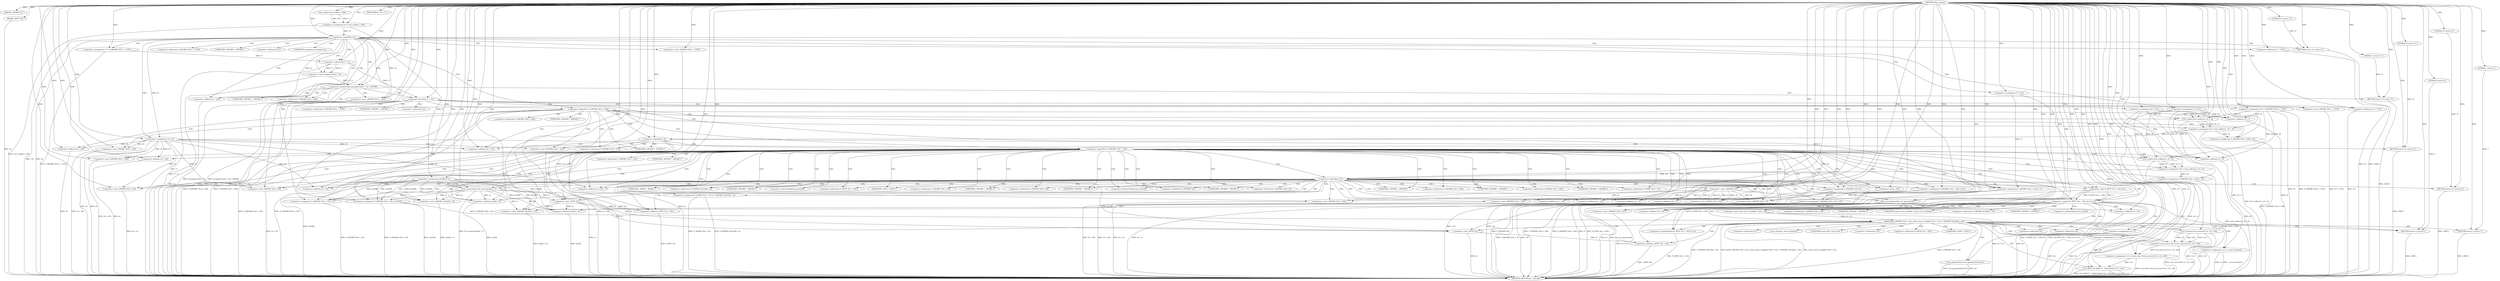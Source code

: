 digraph tftp_connect {  
"1000111" [label = "(METHOD,tftp_connect)" ]
"1000390" [label = "(METHOD_RETURN,int __fastcall)" ]
"1000112" [label = "(PARAM,_DWORD *a1)" ]
"1000113" [label = "(PARAM,_BYTE *a2)" ]
"1000125" [label = "(<operator>.assignment,v4 = Curl_ccalloc(1, 336))" ]
"1000127" [label = "(Curl_ccalloc,Curl_ccalloc(1, 336))" ]
"1000130" [label = "(<operator>.assignment,a1[188] = v4)" ]
"1000136" [label = "(<operator>.logicalNot,!v4)" ]
"1000138" [label = "(RETURN,return 27;,return 27;)" ]
"1000139" [label = "(LITERAL,27,return 27;)" ]
"1000140" [label = "(<operator>.assignment,v6 = v4)" ]
"1000143" [label = "(<operator>.assignment,v7 = *(_DWORD *)(*a1 + 1576))" ]
"1000146" [label = "(<operator>.cast,(_DWORD *)(*a1 + 1576))" ]
"1000148" [label = "(<operator>.addition,*a1 + 1576)" ]
"1000153" [label = "(IDENTIFIER,v7,if ( v7 ))" ]
"1000156" [label = "(<operator>.greaterThan,(unsigned int)(v7 - 8) > 0xFFB0)" ]
"1000157" [label = "(<operator>.cast,(unsigned int)(v7 - 8))" ]
"1000159" [label = "(<operator>.subtraction,v7 - 8)" ]
"1000163" [label = "(RETURN,return 71;,return 71;)" ]
"1000164" [label = "(LITERAL,71,return 71;)" ]
"1000166" [label = "(<operator>.lessThan,v7 < 512)" ]
"1000169" [label = "(<operator>.assignment,v8 = 512)" ]
"1000173" [label = "(<operator>.assignment,v8 = *(_DWORD *)(*a1 + 1576))" ]
"1000176" [label = "(<operator>.cast,(_DWORD *)(*a1 + 1576))" ]
"1000178" [label = "(<operator>.addition,*a1 + 1576)" ]
"1000184" [label = "(<operator>.assignment,v7 = 512)" ]
"1000187" [label = "(<operator>.assignment,v8 = 512)" ]
"1000191" [label = "(<operator>.logicalNot,!*(_DWORD *)(v4 + 328))" ]
"1000193" [label = "(<operator>.cast,(_DWORD *)(v4 + 328))" ]
"1000195" [label = "(<operator>.addition,v4 + 328)" ]
"1000199" [label = "(<operator>.assignment,v9 = Curl_ccalloc(1u, v8 + 4))" ]
"1000201" [label = "(Curl_ccalloc,Curl_ccalloc(1u, v8 + 4))" ]
"1000203" [label = "(<operator>.addition,v8 + 4)" ]
"1000206" [label = "(<operator>.assignment,*(_DWORD *)(v6 + 328) = v9)" ]
"1000208" [label = "(<operator>.cast,(_DWORD *)(v6 + 328))" ]
"1000210" [label = "(<operator>.addition,v6 + 328)" ]
"1000215" [label = "(<operator>.logicalNot,!v9)" ]
"1000217" [label = "(RETURN,return 27;,return 27;)" ]
"1000218" [label = "(LITERAL,27,return 27;)" ]
"1000220" [label = "(<operator>.logicalNot,!*(_DWORD *)(v6 + 332))" ]
"1000222" [label = "(<operator>.cast,(_DWORD *)(v6 + 332))" ]
"1000224" [label = "(<operator>.addition,v6 + 332)" ]
"1000228" [label = "(<operator>.assignment,v10 = Curl_ccalloc(1u, v8 + 4))" ]
"1000230" [label = "(Curl_ccalloc,Curl_ccalloc(1u, v8 + 4))" ]
"1000232" [label = "(<operator>.addition,v8 + 4)" ]
"1000235" [label = "(<operator>.assignment,*(_DWORD *)(v6 + 332) = v10)" ]
"1000237" [label = "(<operator>.cast,(_DWORD *)(v6 + 332))" ]
"1000239" [label = "(<operator>.addition,v6 + 332)" ]
"1000244" [label = "(<operator>.logicalNot,!v10)" ]
"1000246" [label = "(RETURN,return 27;,return 27;)" ]
"1000247" [label = "(LITERAL,27,return 27;)" ]
"1000248" [label = "(Curl_conncontrol,Curl_conncontrol(a1, 1))" ]
"1000251" [label = "(<operator>.assignment,*(_DWORD *)(v6 + 16) = a1)" ]
"1000253" [label = "(<operator>.cast,(_DWORD *)(v6 + 16))" ]
"1000255" [label = "(<operator>.addition,v6 + 16)" ]
"1000259" [label = "(<operator>.assignment,*(_DWORD *)(v6 + 20) = a1[105])" ]
"1000261" [label = "(<operator>.cast,(_DWORD *)(v6 + 20))" ]
"1000263" [label = "(<operator>.addition,v6 + 20)" ]
"1000269" [label = "(<operator>.assignment,*(_DWORD *)v6 = 0)" ]
"1000271" [label = "(<operator>.cast,(_DWORD *)v6)" ]
"1000275" [label = "(<operator>.assignment,*(_DWORD *)(v6 + 8) = -100)" ]
"1000277" [label = "(<operator>.cast,(_DWORD *)(v6 + 8))" ]
"1000279" [label = "(<operator>.addition,v6 + 8)" ]
"1000282" [label = "(<operator>.minus,-100)" ]
"1000284" [label = "(<operator>.assignment,*(_DWORD *)(v6 + 320) = 512)" ]
"1000286" [label = "(<operator>.cast,(_DWORD *)(v6 + 320))" ]
"1000288" [label = "(<operator>.addition,v6 + 320)" ]
"1000292" [label = "(<operator>.assignment,*(_DWORD *)(v6 + 324) = v7)" ]
"1000294" [label = "(<operator>.cast,(_DWORD *)(v6 + 324))" ]
"1000296" [label = "(<operator>.addition,v6 + 324)" ]
"1000300" [label = "(<operator>.assignment,*(_WORD *)(v6 + 52) = *(_DWORD *)(a1[20] + 4))" ]
"1000302" [label = "(<operator>.cast,(_WORD *)(v6 + 52))" ]
"1000304" [label = "(<operator>.addition,v6 + 52)" ]
"1000308" [label = "(<operator>.cast,(_DWORD *)(a1[20] + 4))" ]
"1000310" [label = "(<operator>.addition,a1[20] + 4)" ]
"1000315" [label = "(tftp_set_timeouts,tftp_set_timeouts(v6))" ]
"1000318" [label = "(<operator>.equals,(*((_BYTE *)a1 + 591) & 2) == 0)" ]
"1000319" [label = "(<operator>.and,*((_BYTE *)a1 + 591) & 2)" ]
"1000321" [label = "(<operator>.addition,(_BYTE *)a1 + 591)" ]
"1000322" [label = "(<operator>.cast,(_BYTE *)a1)" ]
"1000330" [label = "(bind,bind(*(_DWORD *)(v6 + 20), (const struct sockaddr *)(v6 + 52), *(_DWORD *)(a1[20] + 16)))" ]
"1000332" [label = "(<operator>.cast,(_DWORD *)(v6 + 20))" ]
"1000334" [label = "(<operator>.addition,v6 + 20)" ]
"1000337" [label = "(<operator>.cast,(const struct sockaddr *)(v6 + 52))" ]
"1000339" [label = "(<operator>.addition,v6 + 52)" ]
"1000343" [label = "(<operator>.cast,(_DWORD *)(a1[20] + 16))" ]
"1000345" [label = "(<operator>.addition,a1[20] + 16)" ]
"1000351" [label = "(<operator>.assignment,v11 = *a1)" ]
"1000355" [label = "(<operator>.assignment,v12 = _errno_location())" ]
"1000358" [label = "(<operator>.assignment,v13 = (const char *)Curl_strerror(*v12, v14, 128))" ]
"1000360" [label = "(<operator>.cast,(const char *)Curl_strerror(*v12, v14, 128))" ]
"1000362" [label = "(Curl_strerror,Curl_strerror(*v12, v14, 128))" ]
"1000367" [label = "(Curl_failf,Curl_failf(v11, \"bind() failed; %s\", v13))" ]
"1000371" [label = "(RETURN,return 7;,return 7;)" ]
"1000372" [label = "(LITERAL,7,return 7;)" ]
"1000373" [label = "(<operators>.assignmentOr,*((_BYTE *)a1 + 591) |= 2u)" ]
"1000375" [label = "(<operator>.addition,(_BYTE *)a1 + 591)" ]
"1000376" [label = "(<operator>.cast,(_BYTE *)a1)" ]
"1000381" [label = "(Curl_pgrsStartNow,Curl_pgrsStartNow(*a1))" ]
"1000384" [label = "(<operator>.assignment,*a2 = 1)" ]
"1000388" [label = "(RETURN,return 0;,return 0;)" ]
"1000389" [label = "(LITERAL,0,return 0;)" ]
"1000145" [label = "(<operator>.indirection,*(_DWORD *)(*a1 + 1576))" ]
"1000147" [label = "(UNKNOWN,_DWORD *,_DWORD *)" ]
"1000149" [label = "(<operator>.indirection,*a1)" ]
"1000158" [label = "(UNKNOWN,unsigned int,unsigned int)" ]
"1000175" [label = "(<operator>.indirection,*(_DWORD *)(*a1 + 1576))" ]
"1000177" [label = "(UNKNOWN,_DWORD *,_DWORD *)" ]
"1000179" [label = "(<operator>.indirection,*a1)" ]
"1000192" [label = "(<operator>.indirection,*(_DWORD *)(v4 + 328))" ]
"1000194" [label = "(UNKNOWN,_DWORD *,_DWORD *)" ]
"1000207" [label = "(<operator>.indirection,*(_DWORD *)(v6 + 328))" ]
"1000209" [label = "(UNKNOWN,_DWORD *,_DWORD *)" ]
"1000221" [label = "(<operator>.indirection,*(_DWORD *)(v6 + 332))" ]
"1000223" [label = "(UNKNOWN,_DWORD *,_DWORD *)" ]
"1000236" [label = "(<operator>.indirection,*(_DWORD *)(v6 + 332))" ]
"1000238" [label = "(UNKNOWN,_DWORD *,_DWORD *)" ]
"1000252" [label = "(<operator>.indirection,*(_DWORD *)(v6 + 16))" ]
"1000254" [label = "(UNKNOWN,_DWORD *,_DWORD *)" ]
"1000260" [label = "(<operator>.indirection,*(_DWORD *)(v6 + 20))" ]
"1000262" [label = "(UNKNOWN,_DWORD *,_DWORD *)" ]
"1000266" [label = "(<operator>.indirectIndexAccess,a1[105])" ]
"1000270" [label = "(<operator>.indirection,*(_DWORD *)v6)" ]
"1000272" [label = "(UNKNOWN,_DWORD *,_DWORD *)" ]
"1000276" [label = "(<operator>.indirection,*(_DWORD *)(v6 + 8))" ]
"1000278" [label = "(UNKNOWN,_DWORD *,_DWORD *)" ]
"1000285" [label = "(<operator>.indirection,*(_DWORD *)(v6 + 320))" ]
"1000287" [label = "(UNKNOWN,_DWORD *,_DWORD *)" ]
"1000293" [label = "(<operator>.indirection,*(_DWORD *)(v6 + 324))" ]
"1000295" [label = "(UNKNOWN,_DWORD *,_DWORD *)" ]
"1000301" [label = "(<operator>.indirection,*(_WORD *)(v6 + 52))" ]
"1000303" [label = "(UNKNOWN,_WORD *,_WORD *)" ]
"1000307" [label = "(<operator>.indirection,*(_DWORD *)(a1[20] + 4))" ]
"1000309" [label = "(UNKNOWN,_DWORD *,_DWORD *)" ]
"1000311" [label = "(<operator>.indirectIndexAccess,a1[20])" ]
"1000320" [label = "(<operator>.indirection,*((_BYTE *)a1 + 591))" ]
"1000323" [label = "(UNKNOWN,_BYTE *,_BYTE *)" ]
"1000331" [label = "(<operator>.indirection,*(_DWORD *)(v6 + 20))" ]
"1000333" [label = "(UNKNOWN,_DWORD *,_DWORD *)" ]
"1000338" [label = "(UNKNOWN,const struct sockaddr *,const struct sockaddr *)" ]
"1000342" [label = "(<operator>.indirection,*(_DWORD *)(a1[20] + 16))" ]
"1000344" [label = "(UNKNOWN,_DWORD *,_DWORD *)" ]
"1000346" [label = "(<operator>.indirectIndexAccess,a1[20])" ]
"1000353" [label = "(<operator>.indirection,*a1)" ]
"1000357" [label = "(_errno_location,_errno_location())" ]
"1000361" [label = "(UNKNOWN,const char *,const char *)" ]
"1000363" [label = "(<operator>.indirection,*v12)" ]
"1000374" [label = "(<operator>.indirection,*((_BYTE *)a1 + 591))" ]
"1000377" [label = "(UNKNOWN,_BYTE *,_BYTE *)" ]
"1000382" [label = "(<operator>.indirection,*a1)" ]
"1000385" [label = "(<operator>.indirection,*a2)" ]
  "1000388" -> "1000390"  [ label = "DDG: <RET>"] 
  "1000138" -> "1000390"  [ label = "DDG: <RET>"] 
  "1000163" -> "1000390"  [ label = "DDG: <RET>"] 
  "1000371" -> "1000390"  [ label = "DDG: <RET>"] 
  "1000246" -> "1000390"  [ label = "DDG: <RET>"] 
  "1000220" -> "1000390"  [ label = "DDG: *(_DWORD *)(v6 + 332)"] 
  "1000259" -> "1000390"  [ label = "DDG: *(_DWORD *)(v6 + 20)"] 
  "1000166" -> "1000390"  [ label = "DDG: v7"] 
  "1000136" -> "1000390"  [ label = "DDG: !v4"] 
  "1000330" -> "1000390"  [ label = "DDG: *(_DWORD *)(a1[20] + 16)"] 
  "1000373" -> "1000390"  [ label = "DDG: *((_BYTE *)a1 + 591)"] 
  "1000113" -> "1000390"  [ label = "DDG: a2"] 
  "1000315" -> "1000390"  [ label = "DDG: v6"] 
  "1000191" -> "1000390"  [ label = "DDG: !*(_DWORD *)(v4 + 328)"] 
  "1000300" -> "1000390"  [ label = "DDG: *(_DWORD *)(a1[20] + 4)"] 
  "1000321" -> "1000390"  [ label = "DDG: (_BYTE *)a1"] 
  "1000125" -> "1000390"  [ label = "DDG: Curl_ccalloc(1, 336)"] 
  "1000201" -> "1000390"  [ label = "DDG: v8 + 4"] 
  "1000237" -> "1000390"  [ label = "DDG: v6 + 332"] 
  "1000166" -> "1000390"  [ label = "DDG: v7 < 512"] 
  "1000244" -> "1000390"  [ label = "DDG: !v10"] 
  "1000330" -> "1000390"  [ label = "DDG: bind(*(_DWORD *)(v6 + 20), (const struct sockaddr *)(v6 + 52), *(_DWORD *)(a1[20] + 16))"] 
  "1000351" -> "1000390"  [ label = "DDG: *a1"] 
  "1000318" -> "1000390"  [ label = "DDG: *((_BYTE *)a1 + 591) & 2"] 
  "1000173" -> "1000390"  [ label = "DDG: v8"] 
  "1000232" -> "1000390"  [ label = "DDG: v8"] 
  "1000330" -> "1000390"  [ label = "DDG: (const struct sockaddr *)(v6 + 52)"] 
  "1000140" -> "1000390"  [ label = "DDG: v4"] 
  "1000156" -> "1000390"  [ label = "DDG: (unsigned int)(v7 - 8)"] 
  "1000176" -> "1000390"  [ label = "DDG: *a1 + 1576"] 
  "1000332" -> "1000390"  [ label = "DDG: v6 + 20"] 
  "1000228" -> "1000390"  [ label = "DDG: Curl_ccalloc(1u, v8 + 4)"] 
  "1000210" -> "1000390"  [ label = "DDG: v6"] 
  "1000136" -> "1000390"  [ label = "DDG: v4"] 
  "1000220" -> "1000390"  [ label = "DDG: !*(_DWORD *)(v6 + 332)"] 
  "1000375" -> "1000390"  [ label = "DDG: (_BYTE *)a1"] 
  "1000355" -> "1000390"  [ label = "DDG: v12"] 
  "1000294" -> "1000390"  [ label = "DDG: v6 + 324"] 
  "1000381" -> "1000390"  [ label = "DDG: *a1"] 
  "1000319" -> "1000390"  [ label = "DDG: *((_BYTE *)a1 + 591)"] 
  "1000300" -> "1000390"  [ label = "DDG: *(_WORD *)(v6 + 52)"] 
  "1000367" -> "1000390"  [ label = "DDG: v13"] 
  "1000269" -> "1000390"  [ label = "DDG: *(_DWORD *)v6"] 
  "1000259" -> "1000390"  [ label = "DDG: a1[105]"] 
  "1000367" -> "1000390"  [ label = "DDG: v11"] 
  "1000362" -> "1000390"  [ label = "DDG: v14"] 
  "1000222" -> "1000390"  [ label = "DDG: v6 + 332"] 
  "1000148" -> "1000390"  [ label = "DDG: *a1"] 
  "1000343" -> "1000390"  [ label = "DDG: a1[20] + 16"] 
  "1000308" -> "1000390"  [ label = "DDG: a1[20] + 4"] 
  "1000203" -> "1000390"  [ label = "DDG: v8"] 
  "1000146" -> "1000390"  [ label = "DDG: *a1 + 1576"] 
  "1000235" -> "1000390"  [ label = "DDG: *(_DWORD *)(v6 + 332)"] 
  "1000275" -> "1000390"  [ label = "DDG: -100"] 
  "1000215" -> "1000390"  [ label = "DDG: !v9"] 
  "1000384" -> "1000390"  [ label = "DDG: *a2"] 
  "1000261" -> "1000390"  [ label = "DDG: v6 + 20"] 
  "1000302" -> "1000390"  [ label = "DDG: v6 + 52"] 
  "1000345" -> "1000390"  [ label = "DDG: a1[20]"] 
  "1000367" -> "1000390"  [ label = "DDG: Curl_failf(v11, \"bind() failed; %s\", v13)"] 
  "1000376" -> "1000390"  [ label = "DDG: a1"] 
  "1000292" -> "1000390"  [ label = "DDG: *(_DWORD *)(v6 + 324)"] 
  "1000230" -> "1000390"  [ label = "DDG: v8 + 4"] 
  "1000253" -> "1000390"  [ label = "DDG: v6 + 16"] 
  "1000184" -> "1000390"  [ label = "DDG: v7"] 
  "1000206" -> "1000390"  [ label = "DDG: *(_DWORD *)(v6 + 328)"] 
  "1000157" -> "1000390"  [ label = "DDG: v7 - 8"] 
  "1000286" -> "1000390"  [ label = "DDG: v6 + 320"] 
  "1000277" -> "1000390"  [ label = "DDG: v6 + 8"] 
  "1000130" -> "1000390"  [ label = "DDG: a1[188]"] 
  "1000248" -> "1000390"  [ label = "DDG: Curl_conncontrol(a1, 1)"] 
  "1000251" -> "1000390"  [ label = "DDG: *(_DWORD *)(v6 + 16)"] 
  "1000169" -> "1000390"  [ label = "DDG: v8"] 
  "1000310" -> "1000390"  [ label = "DDG: a1[20]"] 
  "1000187" -> "1000390"  [ label = "DDG: v8"] 
  "1000315" -> "1000390"  [ label = "DDG: tftp_set_timeouts(v6)"] 
  "1000140" -> "1000390"  [ label = "DDG: v6"] 
  "1000191" -> "1000390"  [ label = "DDG: *(_DWORD *)(v4 + 328)"] 
  "1000156" -> "1000390"  [ label = "DDG: (unsigned int)(v7 - 8) > 0xFFB0"] 
  "1000199" -> "1000390"  [ label = "DDG: Curl_ccalloc(1u, v8 + 4)"] 
  "1000178" -> "1000390"  [ label = "DDG: *a1"] 
  "1000195" -> "1000390"  [ label = "DDG: v4"] 
  "1000292" -> "1000390"  [ label = "DDG: v7"] 
  "1000337" -> "1000390"  [ label = "DDG: v6 + 52"] 
  "1000362" -> "1000390"  [ label = "DDG: *v12"] 
  "1000143" -> "1000390"  [ label = "DDG: *(_DWORD *)(*a1 + 1576)"] 
  "1000215" -> "1000390"  [ label = "DDG: v9"] 
  "1000355" -> "1000390"  [ label = "DDG: _errno_location()"] 
  "1000208" -> "1000390"  [ label = "DDG: v6 + 328"] 
  "1000159" -> "1000390"  [ label = "DDG: v7"] 
  "1000339" -> "1000390"  [ label = "DDG: v6"] 
  "1000193" -> "1000390"  [ label = "DDG: v4 + 328"] 
  "1000318" -> "1000390"  [ label = "DDG: (*((_BYTE *)a1 + 591) & 2) == 0"] 
  "1000173" -> "1000390"  [ label = "DDG: *(_DWORD *)(*a1 + 1576)"] 
  "1000275" -> "1000390"  [ label = "DDG: *(_DWORD *)(v6 + 8)"] 
  "1000239" -> "1000390"  [ label = "DDG: v6"] 
  "1000322" -> "1000390"  [ label = "DDG: a1"] 
  "1000244" -> "1000390"  [ label = "DDG: v10"] 
  "1000381" -> "1000390"  [ label = "DDG: Curl_pgrsStartNow(*a1)"] 
  "1000360" -> "1000390"  [ label = "DDG: Curl_strerror(*v12, v14, 128)"] 
  "1000284" -> "1000390"  [ label = "DDG: *(_DWORD *)(v6 + 320)"] 
  "1000358" -> "1000390"  [ label = "DDG: (const char *)Curl_strerror(*v12, v14, 128)"] 
  "1000330" -> "1000390"  [ label = "DDG: *(_DWORD *)(v6 + 20)"] 
  "1000217" -> "1000390"  [ label = "DDG: <RET>"] 
  "1000111" -> "1000112"  [ label = "DDG: "] 
  "1000111" -> "1000113"  [ label = "DDG: "] 
  "1000127" -> "1000125"  [ label = "DDG: 1"] 
  "1000127" -> "1000125"  [ label = "DDG: 336"] 
  "1000111" -> "1000125"  [ label = "DDG: "] 
  "1000111" -> "1000127"  [ label = "DDG: "] 
  "1000125" -> "1000130"  [ label = "DDG: v4"] 
  "1000111" -> "1000130"  [ label = "DDG: "] 
  "1000111" -> "1000136"  [ label = "DDG: "] 
  "1000125" -> "1000136"  [ label = "DDG: v4"] 
  "1000139" -> "1000138"  [ label = "DDG: 27"] 
  "1000111" -> "1000138"  [ label = "DDG: "] 
  "1000111" -> "1000139"  [ label = "DDG: "] 
  "1000136" -> "1000140"  [ label = "DDG: v4"] 
  "1000111" -> "1000140"  [ label = "DDG: "] 
  "1000111" -> "1000143"  [ label = "DDG: "] 
  "1000111" -> "1000146"  [ label = "DDG: "] 
  "1000111" -> "1000148"  [ label = "DDG: "] 
  "1000111" -> "1000153"  [ label = "DDG: "] 
  "1000157" -> "1000156"  [ label = "DDG: v7 - 8"] 
  "1000159" -> "1000157"  [ label = "DDG: v7"] 
  "1000159" -> "1000157"  [ label = "DDG: 8"] 
  "1000143" -> "1000159"  [ label = "DDG: v7"] 
  "1000111" -> "1000159"  [ label = "DDG: "] 
  "1000111" -> "1000156"  [ label = "DDG: "] 
  "1000164" -> "1000163"  [ label = "DDG: 71"] 
  "1000111" -> "1000163"  [ label = "DDG: "] 
  "1000111" -> "1000164"  [ label = "DDG: "] 
  "1000159" -> "1000166"  [ label = "DDG: v7"] 
  "1000111" -> "1000166"  [ label = "DDG: "] 
  "1000111" -> "1000169"  [ label = "DDG: "] 
  "1000111" -> "1000173"  [ label = "DDG: "] 
  "1000111" -> "1000176"  [ label = "DDG: "] 
  "1000111" -> "1000178"  [ label = "DDG: "] 
  "1000111" -> "1000184"  [ label = "DDG: "] 
  "1000111" -> "1000187"  [ label = "DDG: "] 
  "1000111" -> "1000193"  [ label = "DDG: "] 
  "1000136" -> "1000193"  [ label = "DDG: v4"] 
  "1000111" -> "1000195"  [ label = "DDG: "] 
  "1000136" -> "1000195"  [ label = "DDG: v4"] 
  "1000201" -> "1000199"  [ label = "DDG: 1u"] 
  "1000201" -> "1000199"  [ label = "DDG: v8 + 4"] 
  "1000111" -> "1000199"  [ label = "DDG: "] 
  "1000111" -> "1000201"  [ label = "DDG: "] 
  "1000173" -> "1000201"  [ label = "DDG: v8"] 
  "1000169" -> "1000201"  [ label = "DDG: v8"] 
  "1000187" -> "1000201"  [ label = "DDG: v8"] 
  "1000173" -> "1000203"  [ label = "DDG: v8"] 
  "1000169" -> "1000203"  [ label = "DDG: v8"] 
  "1000187" -> "1000203"  [ label = "DDG: v8"] 
  "1000111" -> "1000203"  [ label = "DDG: "] 
  "1000199" -> "1000206"  [ label = "DDG: v9"] 
  "1000111" -> "1000206"  [ label = "DDG: "] 
  "1000140" -> "1000208"  [ label = "DDG: v6"] 
  "1000111" -> "1000208"  [ label = "DDG: "] 
  "1000140" -> "1000210"  [ label = "DDG: v6"] 
  "1000111" -> "1000210"  [ label = "DDG: "] 
  "1000111" -> "1000215"  [ label = "DDG: "] 
  "1000199" -> "1000215"  [ label = "DDG: v9"] 
  "1000218" -> "1000217"  [ label = "DDG: 27"] 
  "1000111" -> "1000217"  [ label = "DDG: "] 
  "1000111" -> "1000218"  [ label = "DDG: "] 
  "1000140" -> "1000222"  [ label = "DDG: v6"] 
  "1000111" -> "1000222"  [ label = "DDG: "] 
  "1000140" -> "1000224"  [ label = "DDG: v6"] 
  "1000111" -> "1000224"  [ label = "DDG: "] 
  "1000230" -> "1000228"  [ label = "DDG: 1u"] 
  "1000230" -> "1000228"  [ label = "DDG: v8 + 4"] 
  "1000111" -> "1000228"  [ label = "DDG: "] 
  "1000111" -> "1000230"  [ label = "DDG: "] 
  "1000173" -> "1000230"  [ label = "DDG: v8"] 
  "1000169" -> "1000230"  [ label = "DDG: v8"] 
  "1000187" -> "1000230"  [ label = "DDG: v8"] 
  "1000173" -> "1000232"  [ label = "DDG: v8"] 
  "1000169" -> "1000232"  [ label = "DDG: v8"] 
  "1000187" -> "1000232"  [ label = "DDG: v8"] 
  "1000111" -> "1000232"  [ label = "DDG: "] 
  "1000228" -> "1000235"  [ label = "DDG: v10"] 
  "1000111" -> "1000235"  [ label = "DDG: "] 
  "1000111" -> "1000237"  [ label = "DDG: "] 
  "1000140" -> "1000237"  [ label = "DDG: v6"] 
  "1000111" -> "1000239"  [ label = "DDG: "] 
  "1000140" -> "1000239"  [ label = "DDG: v6"] 
  "1000111" -> "1000244"  [ label = "DDG: "] 
  "1000228" -> "1000244"  [ label = "DDG: v10"] 
  "1000247" -> "1000246"  [ label = "DDG: 27"] 
  "1000111" -> "1000246"  [ label = "DDG: "] 
  "1000111" -> "1000247"  [ label = "DDG: "] 
  "1000130" -> "1000248"  [ label = "DDG: a1[188]"] 
  "1000111" -> "1000248"  [ label = "DDG: "] 
  "1000130" -> "1000251"  [ label = "DDG: a1[188]"] 
  "1000248" -> "1000251"  [ label = "DDG: a1"] 
  "1000111" -> "1000251"  [ label = "DDG: "] 
  "1000111" -> "1000253"  [ label = "DDG: "] 
  "1000140" -> "1000253"  [ label = "DDG: v6"] 
  "1000111" -> "1000255"  [ label = "DDG: "] 
  "1000140" -> "1000255"  [ label = "DDG: v6"] 
  "1000130" -> "1000259"  [ label = "DDG: a1[188]"] 
  "1000248" -> "1000259"  [ label = "DDG: a1"] 
  "1000111" -> "1000259"  [ label = "DDG: "] 
  "1000111" -> "1000261"  [ label = "DDG: "] 
  "1000140" -> "1000261"  [ label = "DDG: v6"] 
  "1000111" -> "1000263"  [ label = "DDG: "] 
  "1000140" -> "1000263"  [ label = "DDG: v6"] 
  "1000111" -> "1000269"  [ label = "DDG: "] 
  "1000111" -> "1000271"  [ label = "DDG: "] 
  "1000140" -> "1000271"  [ label = "DDG: v6"] 
  "1000282" -> "1000275"  [ label = "DDG: 100"] 
  "1000271" -> "1000277"  [ label = "DDG: v6"] 
  "1000111" -> "1000277"  [ label = "DDG: "] 
  "1000271" -> "1000279"  [ label = "DDG: v6"] 
  "1000111" -> "1000279"  [ label = "DDG: "] 
  "1000111" -> "1000282"  [ label = "DDG: "] 
  "1000111" -> "1000284"  [ label = "DDG: "] 
  "1000111" -> "1000286"  [ label = "DDG: "] 
  "1000271" -> "1000286"  [ label = "DDG: v6"] 
  "1000111" -> "1000288"  [ label = "DDG: "] 
  "1000271" -> "1000288"  [ label = "DDG: v6"] 
  "1000166" -> "1000292"  [ label = "DDG: v7"] 
  "1000184" -> "1000292"  [ label = "DDG: v7"] 
  "1000111" -> "1000292"  [ label = "DDG: "] 
  "1000111" -> "1000294"  [ label = "DDG: "] 
  "1000271" -> "1000294"  [ label = "DDG: v6"] 
  "1000111" -> "1000296"  [ label = "DDG: "] 
  "1000271" -> "1000296"  [ label = "DDG: v6"] 
  "1000111" -> "1000302"  [ label = "DDG: "] 
  "1000271" -> "1000302"  [ label = "DDG: v6"] 
  "1000111" -> "1000304"  [ label = "DDG: "] 
  "1000271" -> "1000304"  [ label = "DDG: v6"] 
  "1000130" -> "1000308"  [ label = "DDG: a1[188]"] 
  "1000248" -> "1000308"  [ label = "DDG: a1"] 
  "1000111" -> "1000308"  [ label = "DDG: "] 
  "1000130" -> "1000310"  [ label = "DDG: a1[188]"] 
  "1000248" -> "1000310"  [ label = "DDG: a1"] 
  "1000111" -> "1000310"  [ label = "DDG: "] 
  "1000111" -> "1000315"  [ label = "DDG: "] 
  "1000271" -> "1000315"  [ label = "DDG: v6"] 
  "1000319" -> "1000318"  [ label = "DDG: *((_BYTE *)a1 + 591)"] 
  "1000319" -> "1000318"  [ label = "DDG: 2"] 
  "1000322" -> "1000321"  [ label = "DDG: a1"] 
  "1000130" -> "1000322"  [ label = "DDG: a1[188]"] 
  "1000111" -> "1000322"  [ label = "DDG: "] 
  "1000248" -> "1000322"  [ label = "DDG: a1"] 
  "1000111" -> "1000321"  [ label = "DDG: "] 
  "1000111" -> "1000319"  [ label = "DDG: "] 
  "1000111" -> "1000318"  [ label = "DDG: "] 
  "1000259" -> "1000330"  [ label = "DDG: *(_DWORD *)(v6 + 20)"] 
  "1000315" -> "1000332"  [ label = "DDG: v6"] 
  "1000111" -> "1000332"  [ label = "DDG: "] 
  "1000315" -> "1000334"  [ label = "DDG: v6"] 
  "1000111" -> "1000334"  [ label = "DDG: "] 
  "1000337" -> "1000330"  [ label = "DDG: v6 + 52"] 
  "1000111" -> "1000337"  [ label = "DDG: "] 
  "1000315" -> "1000337"  [ label = "DDG: v6"] 
  "1000111" -> "1000339"  [ label = "DDG: "] 
  "1000315" -> "1000339"  [ label = "DDG: v6"] 
  "1000322" -> "1000343"  [ label = "DDG: a1"] 
  "1000130" -> "1000343"  [ label = "DDG: a1[188]"] 
  "1000248" -> "1000343"  [ label = "DDG: a1"] 
  "1000111" -> "1000343"  [ label = "DDG: "] 
  "1000322" -> "1000345"  [ label = "DDG: a1"] 
  "1000130" -> "1000345"  [ label = "DDG: a1[188]"] 
  "1000248" -> "1000345"  [ label = "DDG: a1"] 
  "1000111" -> "1000345"  [ label = "DDG: "] 
  "1000111" -> "1000351"  [ label = "DDG: "] 
  "1000111" -> "1000355"  [ label = "DDG: "] 
  "1000360" -> "1000358"  [ label = "DDG: Curl_strerror(*v12, v14, 128)"] 
  "1000111" -> "1000358"  [ label = "DDG: "] 
  "1000362" -> "1000360"  [ label = "DDG: *v12"] 
  "1000362" -> "1000360"  [ label = "DDG: v14"] 
  "1000362" -> "1000360"  [ label = "DDG: 128"] 
  "1000111" -> "1000362"  [ label = "DDG: "] 
  "1000351" -> "1000367"  [ label = "DDG: v11"] 
  "1000111" -> "1000367"  [ label = "DDG: "] 
  "1000358" -> "1000367"  [ label = "DDG: v13"] 
  "1000372" -> "1000371"  [ label = "DDG: 7"] 
  "1000111" -> "1000371"  [ label = "DDG: "] 
  "1000111" -> "1000372"  [ label = "DDG: "] 
  "1000111" -> "1000373"  [ label = "DDG: "] 
  "1000319" -> "1000373"  [ label = "DDG: *((_BYTE *)a1 + 591)"] 
  "1000376" -> "1000375"  [ label = "DDG: a1"] 
  "1000130" -> "1000376"  [ label = "DDG: a1[188]"] 
  "1000322" -> "1000376"  [ label = "DDG: a1"] 
  "1000111" -> "1000376"  [ label = "DDG: "] 
  "1000248" -> "1000376"  [ label = "DDG: a1"] 
  "1000111" -> "1000375"  [ label = "DDG: "] 
  "1000111" -> "1000384"  [ label = "DDG: "] 
  "1000389" -> "1000388"  [ label = "DDG: 0"] 
  "1000111" -> "1000388"  [ label = "DDG: "] 
  "1000111" -> "1000389"  [ label = "DDG: "] 
  "1000136" -> "1000143"  [ label = "CDG: "] 
  "1000136" -> "1000140"  [ label = "CDG: "] 
  "1000136" -> "1000138"  [ label = "CDG: "] 
  "1000136" -> "1000149"  [ label = "CDG: "] 
  "1000136" -> "1000148"  [ label = "CDG: "] 
  "1000136" -> "1000147"  [ label = "CDG: "] 
  "1000136" -> "1000146"  [ label = "CDG: "] 
  "1000136" -> "1000145"  [ label = "CDG: "] 
  "1000136" -> "1000159"  [ label = "CDG: "] 
  "1000136" -> "1000158"  [ label = "CDG: "] 
  "1000136" -> "1000157"  [ label = "CDG: "] 
  "1000136" -> "1000156"  [ label = "CDG: "] 
  "1000136" -> "1000192"  [ label = "CDG: "] 
  "1000136" -> "1000191"  [ label = "CDG: "] 
  "1000136" -> "1000187"  [ label = "CDG: "] 
  "1000136" -> "1000184"  [ label = "CDG: "] 
  "1000136" -> "1000195"  [ label = "CDG: "] 
  "1000136" -> "1000194"  [ label = "CDG: "] 
  "1000136" -> "1000193"  [ label = "CDG: "] 
  "1000156" -> "1000166"  [ label = "CDG: "] 
  "1000156" -> "1000163"  [ label = "CDG: "] 
  "1000156" -> "1000192"  [ label = "CDG: "] 
  "1000156" -> "1000191"  [ label = "CDG: "] 
  "1000156" -> "1000195"  [ label = "CDG: "] 
  "1000156" -> "1000194"  [ label = "CDG: "] 
  "1000156" -> "1000193"  [ label = "CDG: "] 
  "1000166" -> "1000176"  [ label = "CDG: "] 
  "1000166" -> "1000175"  [ label = "CDG: "] 
  "1000166" -> "1000173"  [ label = "CDG: "] 
  "1000166" -> "1000169"  [ label = "CDG: "] 
  "1000166" -> "1000179"  [ label = "CDG: "] 
  "1000166" -> "1000178"  [ label = "CDG: "] 
  "1000166" -> "1000177"  [ label = "CDG: "] 
  "1000191" -> "1000208"  [ label = "CDG: "] 
  "1000191" -> "1000207"  [ label = "CDG: "] 
  "1000191" -> "1000206"  [ label = "CDG: "] 
  "1000191" -> "1000203"  [ label = "CDG: "] 
  "1000191" -> "1000201"  [ label = "CDG: "] 
  "1000191" -> "1000199"  [ label = "CDG: "] 
  "1000191" -> "1000224"  [ label = "CDG: "] 
  "1000191" -> "1000223"  [ label = "CDG: "] 
  "1000191" -> "1000222"  [ label = "CDG: "] 
  "1000191" -> "1000221"  [ label = "CDG: "] 
  "1000191" -> "1000220"  [ label = "CDG: "] 
  "1000191" -> "1000215"  [ label = "CDG: "] 
  "1000191" -> "1000210"  [ label = "CDG: "] 
  "1000191" -> "1000209"  [ label = "CDG: "] 
  "1000215" -> "1000224"  [ label = "CDG: "] 
  "1000215" -> "1000223"  [ label = "CDG: "] 
  "1000215" -> "1000222"  [ label = "CDG: "] 
  "1000215" -> "1000221"  [ label = "CDG: "] 
  "1000215" -> "1000220"  [ label = "CDG: "] 
  "1000215" -> "1000217"  [ label = "CDG: "] 
  "1000220" -> "1000239"  [ label = "CDG: "] 
  "1000220" -> "1000238"  [ label = "CDG: "] 
  "1000220" -> "1000237"  [ label = "CDG: "] 
  "1000220" -> "1000236"  [ label = "CDG: "] 
  "1000220" -> "1000235"  [ label = "CDG: "] 
  "1000220" -> "1000232"  [ label = "CDG: "] 
  "1000220" -> "1000230"  [ label = "CDG: "] 
  "1000220" -> "1000228"  [ label = "CDG: "] 
  "1000220" -> "1000255"  [ label = "CDG: "] 
  "1000220" -> "1000254"  [ label = "CDG: "] 
  "1000220" -> "1000253"  [ label = "CDG: "] 
  "1000220" -> "1000252"  [ label = "CDG: "] 
  "1000220" -> "1000251"  [ label = "CDG: "] 
  "1000220" -> "1000248"  [ label = "CDG: "] 
  "1000220" -> "1000244"  [ label = "CDG: "] 
  "1000220" -> "1000272"  [ label = "CDG: "] 
  "1000220" -> "1000271"  [ label = "CDG: "] 
  "1000220" -> "1000270"  [ label = "CDG: "] 
  "1000220" -> "1000269"  [ label = "CDG: "] 
  "1000220" -> "1000266"  [ label = "CDG: "] 
  "1000220" -> "1000263"  [ label = "CDG: "] 
  "1000220" -> "1000262"  [ label = "CDG: "] 
  "1000220" -> "1000261"  [ label = "CDG: "] 
  "1000220" -> "1000260"  [ label = "CDG: "] 
  "1000220" -> "1000259"  [ label = "CDG: "] 
  "1000220" -> "1000288"  [ label = "CDG: "] 
  "1000220" -> "1000287"  [ label = "CDG: "] 
  "1000220" -> "1000286"  [ label = "CDG: "] 
  "1000220" -> "1000285"  [ label = "CDG: "] 
  "1000220" -> "1000284"  [ label = "CDG: "] 
  "1000220" -> "1000282"  [ label = "CDG: "] 
  "1000220" -> "1000279"  [ label = "CDG: "] 
  "1000220" -> "1000278"  [ label = "CDG: "] 
  "1000220" -> "1000277"  [ label = "CDG: "] 
  "1000220" -> "1000276"  [ label = "CDG: "] 
  "1000220" -> "1000275"  [ label = "CDG: "] 
  "1000220" -> "1000304"  [ label = "CDG: "] 
  "1000220" -> "1000303"  [ label = "CDG: "] 
  "1000220" -> "1000302"  [ label = "CDG: "] 
  "1000220" -> "1000301"  [ label = "CDG: "] 
  "1000220" -> "1000300"  [ label = "CDG: "] 
  "1000220" -> "1000296"  [ label = "CDG: "] 
  "1000220" -> "1000295"  [ label = "CDG: "] 
  "1000220" -> "1000294"  [ label = "CDG: "] 
  "1000220" -> "1000293"  [ label = "CDG: "] 
  "1000220" -> "1000292"  [ label = "CDG: "] 
  "1000220" -> "1000320"  [ label = "CDG: "] 
  "1000220" -> "1000319"  [ label = "CDG: "] 
  "1000220" -> "1000318"  [ label = "CDG: "] 
  "1000220" -> "1000315"  [ label = "CDG: "] 
  "1000220" -> "1000311"  [ label = "CDG: "] 
  "1000220" -> "1000310"  [ label = "CDG: "] 
  "1000220" -> "1000309"  [ label = "CDG: "] 
  "1000220" -> "1000308"  [ label = "CDG: "] 
  "1000220" -> "1000307"  [ label = "CDG: "] 
  "1000220" -> "1000323"  [ label = "CDG: "] 
  "1000220" -> "1000322"  [ label = "CDG: "] 
  "1000220" -> "1000321"  [ label = "CDG: "] 
  "1000244" -> "1000255"  [ label = "CDG: "] 
  "1000244" -> "1000254"  [ label = "CDG: "] 
  "1000244" -> "1000253"  [ label = "CDG: "] 
  "1000244" -> "1000252"  [ label = "CDG: "] 
  "1000244" -> "1000251"  [ label = "CDG: "] 
  "1000244" -> "1000248"  [ label = "CDG: "] 
  "1000244" -> "1000246"  [ label = "CDG: "] 
  "1000244" -> "1000272"  [ label = "CDG: "] 
  "1000244" -> "1000271"  [ label = "CDG: "] 
  "1000244" -> "1000270"  [ label = "CDG: "] 
  "1000244" -> "1000269"  [ label = "CDG: "] 
  "1000244" -> "1000266"  [ label = "CDG: "] 
  "1000244" -> "1000263"  [ label = "CDG: "] 
  "1000244" -> "1000262"  [ label = "CDG: "] 
  "1000244" -> "1000261"  [ label = "CDG: "] 
  "1000244" -> "1000260"  [ label = "CDG: "] 
  "1000244" -> "1000259"  [ label = "CDG: "] 
  "1000244" -> "1000288"  [ label = "CDG: "] 
  "1000244" -> "1000287"  [ label = "CDG: "] 
  "1000244" -> "1000286"  [ label = "CDG: "] 
  "1000244" -> "1000285"  [ label = "CDG: "] 
  "1000244" -> "1000284"  [ label = "CDG: "] 
  "1000244" -> "1000282"  [ label = "CDG: "] 
  "1000244" -> "1000279"  [ label = "CDG: "] 
  "1000244" -> "1000278"  [ label = "CDG: "] 
  "1000244" -> "1000277"  [ label = "CDG: "] 
  "1000244" -> "1000276"  [ label = "CDG: "] 
  "1000244" -> "1000275"  [ label = "CDG: "] 
  "1000244" -> "1000304"  [ label = "CDG: "] 
  "1000244" -> "1000303"  [ label = "CDG: "] 
  "1000244" -> "1000302"  [ label = "CDG: "] 
  "1000244" -> "1000301"  [ label = "CDG: "] 
  "1000244" -> "1000300"  [ label = "CDG: "] 
  "1000244" -> "1000296"  [ label = "CDG: "] 
  "1000244" -> "1000295"  [ label = "CDG: "] 
  "1000244" -> "1000294"  [ label = "CDG: "] 
  "1000244" -> "1000293"  [ label = "CDG: "] 
  "1000244" -> "1000292"  [ label = "CDG: "] 
  "1000244" -> "1000320"  [ label = "CDG: "] 
  "1000244" -> "1000319"  [ label = "CDG: "] 
  "1000244" -> "1000318"  [ label = "CDG: "] 
  "1000244" -> "1000315"  [ label = "CDG: "] 
  "1000244" -> "1000311"  [ label = "CDG: "] 
  "1000244" -> "1000310"  [ label = "CDG: "] 
  "1000244" -> "1000309"  [ label = "CDG: "] 
  "1000244" -> "1000308"  [ label = "CDG: "] 
  "1000244" -> "1000307"  [ label = "CDG: "] 
  "1000244" -> "1000323"  [ label = "CDG: "] 
  "1000244" -> "1000322"  [ label = "CDG: "] 
  "1000244" -> "1000321"  [ label = "CDG: "] 
  "1000318" -> "1000334"  [ label = "CDG: "] 
  "1000318" -> "1000333"  [ label = "CDG: "] 
  "1000318" -> "1000332"  [ label = "CDG: "] 
  "1000318" -> "1000331"  [ label = "CDG: "] 
  "1000318" -> "1000330"  [ label = "CDG: "] 
  "1000318" -> "1000346"  [ label = "CDG: "] 
  "1000318" -> "1000345"  [ label = "CDG: "] 
  "1000318" -> "1000344"  [ label = "CDG: "] 
  "1000318" -> "1000343"  [ label = "CDG: "] 
  "1000318" -> "1000342"  [ label = "CDG: "] 
  "1000318" -> "1000339"  [ label = "CDG: "] 
  "1000318" -> "1000338"  [ label = "CDG: "] 
  "1000318" -> "1000337"  [ label = "CDG: "] 
  "1000318" -> "1000384"  [ label = "CDG: "] 
  "1000318" -> "1000382"  [ label = "CDG: "] 
  "1000318" -> "1000381"  [ label = "CDG: "] 
  "1000318" -> "1000388"  [ label = "CDG: "] 
  "1000318" -> "1000385"  [ label = "CDG: "] 
  "1000330" -> "1000351"  [ label = "CDG: "] 
  "1000330" -> "1000367"  [ label = "CDG: "] 
  "1000330" -> "1000363"  [ label = "CDG: "] 
  "1000330" -> "1000362"  [ label = "CDG: "] 
  "1000330" -> "1000361"  [ label = "CDG: "] 
  "1000330" -> "1000360"  [ label = "CDG: "] 
  "1000330" -> "1000358"  [ label = "CDG: "] 
  "1000330" -> "1000357"  [ label = "CDG: "] 
  "1000330" -> "1000355"  [ label = "CDG: "] 
  "1000330" -> "1000353"  [ label = "CDG: "] 
  "1000330" -> "1000384"  [ label = "CDG: "] 
  "1000330" -> "1000382"  [ label = "CDG: "] 
  "1000330" -> "1000381"  [ label = "CDG: "] 
  "1000330" -> "1000377"  [ label = "CDG: "] 
  "1000330" -> "1000376"  [ label = "CDG: "] 
  "1000330" -> "1000375"  [ label = "CDG: "] 
  "1000330" -> "1000374"  [ label = "CDG: "] 
  "1000330" -> "1000373"  [ label = "CDG: "] 
  "1000330" -> "1000371"  [ label = "CDG: "] 
  "1000330" -> "1000388"  [ label = "CDG: "] 
  "1000330" -> "1000385"  [ label = "CDG: "] 
}
